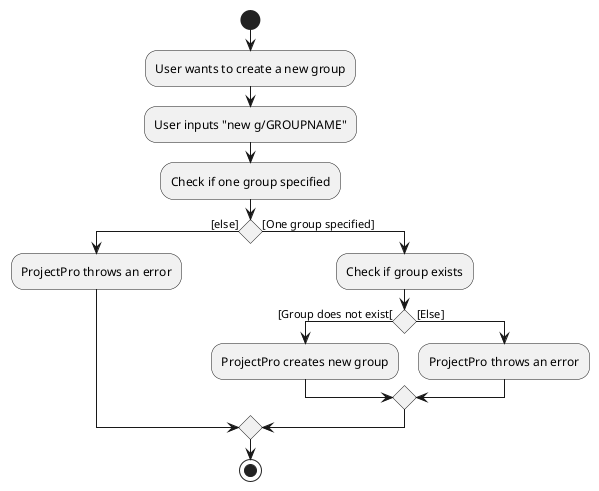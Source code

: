 @startuml
'https://plantuml.com/activity-diagram-beta

start
:User wants to create a new group;
:User inputs "new g/GROUPNAME";
:Check if one group specified;
if () then ([else])
:ProjectPro throws an error;
else ([One group specified])
:Check if group exists;
if () then ([Group does not exist[)
:ProjectPro creates new group;
else([Else])
:ProjectPro throws an error;
endif
endif
stop

@enduml
